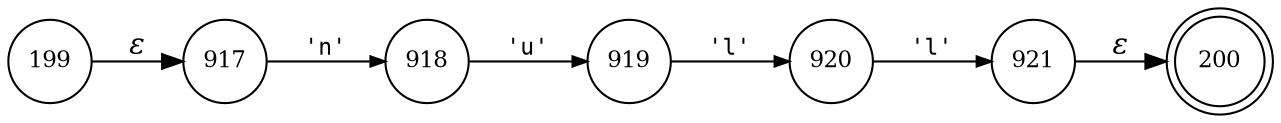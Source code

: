 digraph ATN {
rankdir=LR;
s200[fontsize=11, label="200", shape=doublecircle, fixedsize=true, width=.6];
s917[fontsize=11,label="917", shape=circle, fixedsize=true, width=.55, peripheries=1];
s918[fontsize=11,label="918", shape=circle, fixedsize=true, width=.55, peripheries=1];
s199[fontsize=11,label="199", shape=circle, fixedsize=true, width=.55, peripheries=1];
s919[fontsize=11,label="919", shape=circle, fixedsize=true, width=.55, peripheries=1];
s920[fontsize=11,label="920", shape=circle, fixedsize=true, width=.55, peripheries=1];
s921[fontsize=11,label="921", shape=circle, fixedsize=true, width=.55, peripheries=1];
s199 -> s917 [fontname="Times-Italic", label="&epsilon;"];
s917 -> s918 [fontsize=11, fontname="Courier", arrowsize=.7, label = "'n'", arrowhead = normal];
s918 -> s919 [fontsize=11, fontname="Courier", arrowsize=.7, label = "'u'", arrowhead = normal];
s919 -> s920 [fontsize=11, fontname="Courier", arrowsize=.7, label = "'l'", arrowhead = normal];
s920 -> s921 [fontsize=11, fontname="Courier", arrowsize=.7, label = "'l'", arrowhead = normal];
s921 -> s200 [fontname="Times-Italic", label="&epsilon;"];
}